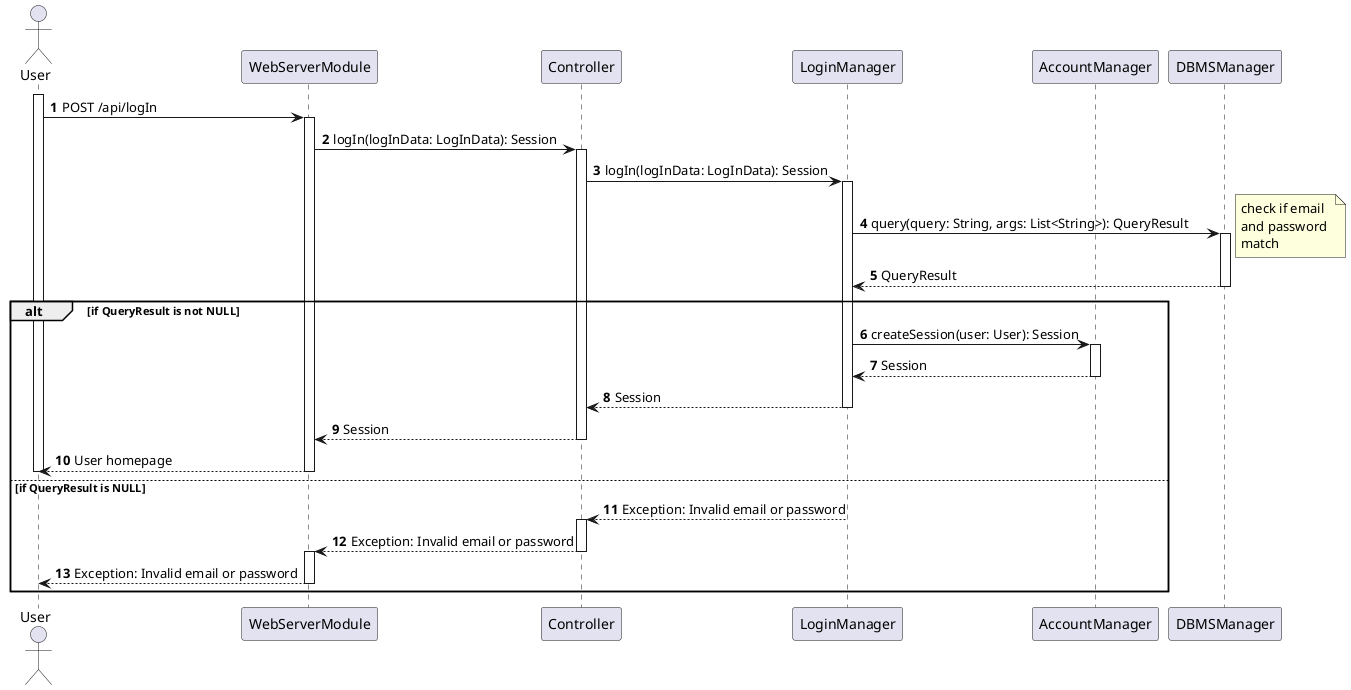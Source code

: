 @startuml

autonumber

actor User as U
participant WebServerModule as WS
participant Controller as C
participant LoginManager as LM
participant AccountManager as AM
participant DBMSManager as DBMSM

activate U
U -> WS: POST /api/logIn
activate WS
WS -> C: logIn(logInData: LogInData): Session
activate C
C -> LM: logIn(logInData: LogInData): Session
activate LM
LM -> DBMSM: query(query: String, args: List<String>): QueryResult
note right
    check if email 
    and password 
    match
end note
activate DBMSM
DBMSM --> LM: QueryResult
deactivate DBMSM
alt if QueryResult is not NULL
    LM -> AM: createSession(user: User): Session
    activate AM
    AM --> LM: Session
    deactivate AM
    LM --> C: Session
    deactivate LM
    C --> WS: Session
    deactivate C
    WS --> U: User homepage
    deactivate WS
    deactivate U
else if QueryResult is NULL
    LM --> C: Exception: Invalid email or password
    activate C
    C --> WS: Exception: Invalid email or password
    deactivate C
    activate WS
    WS --> U: Exception: Invalid email or password
    deactivate WS
end

@enduml